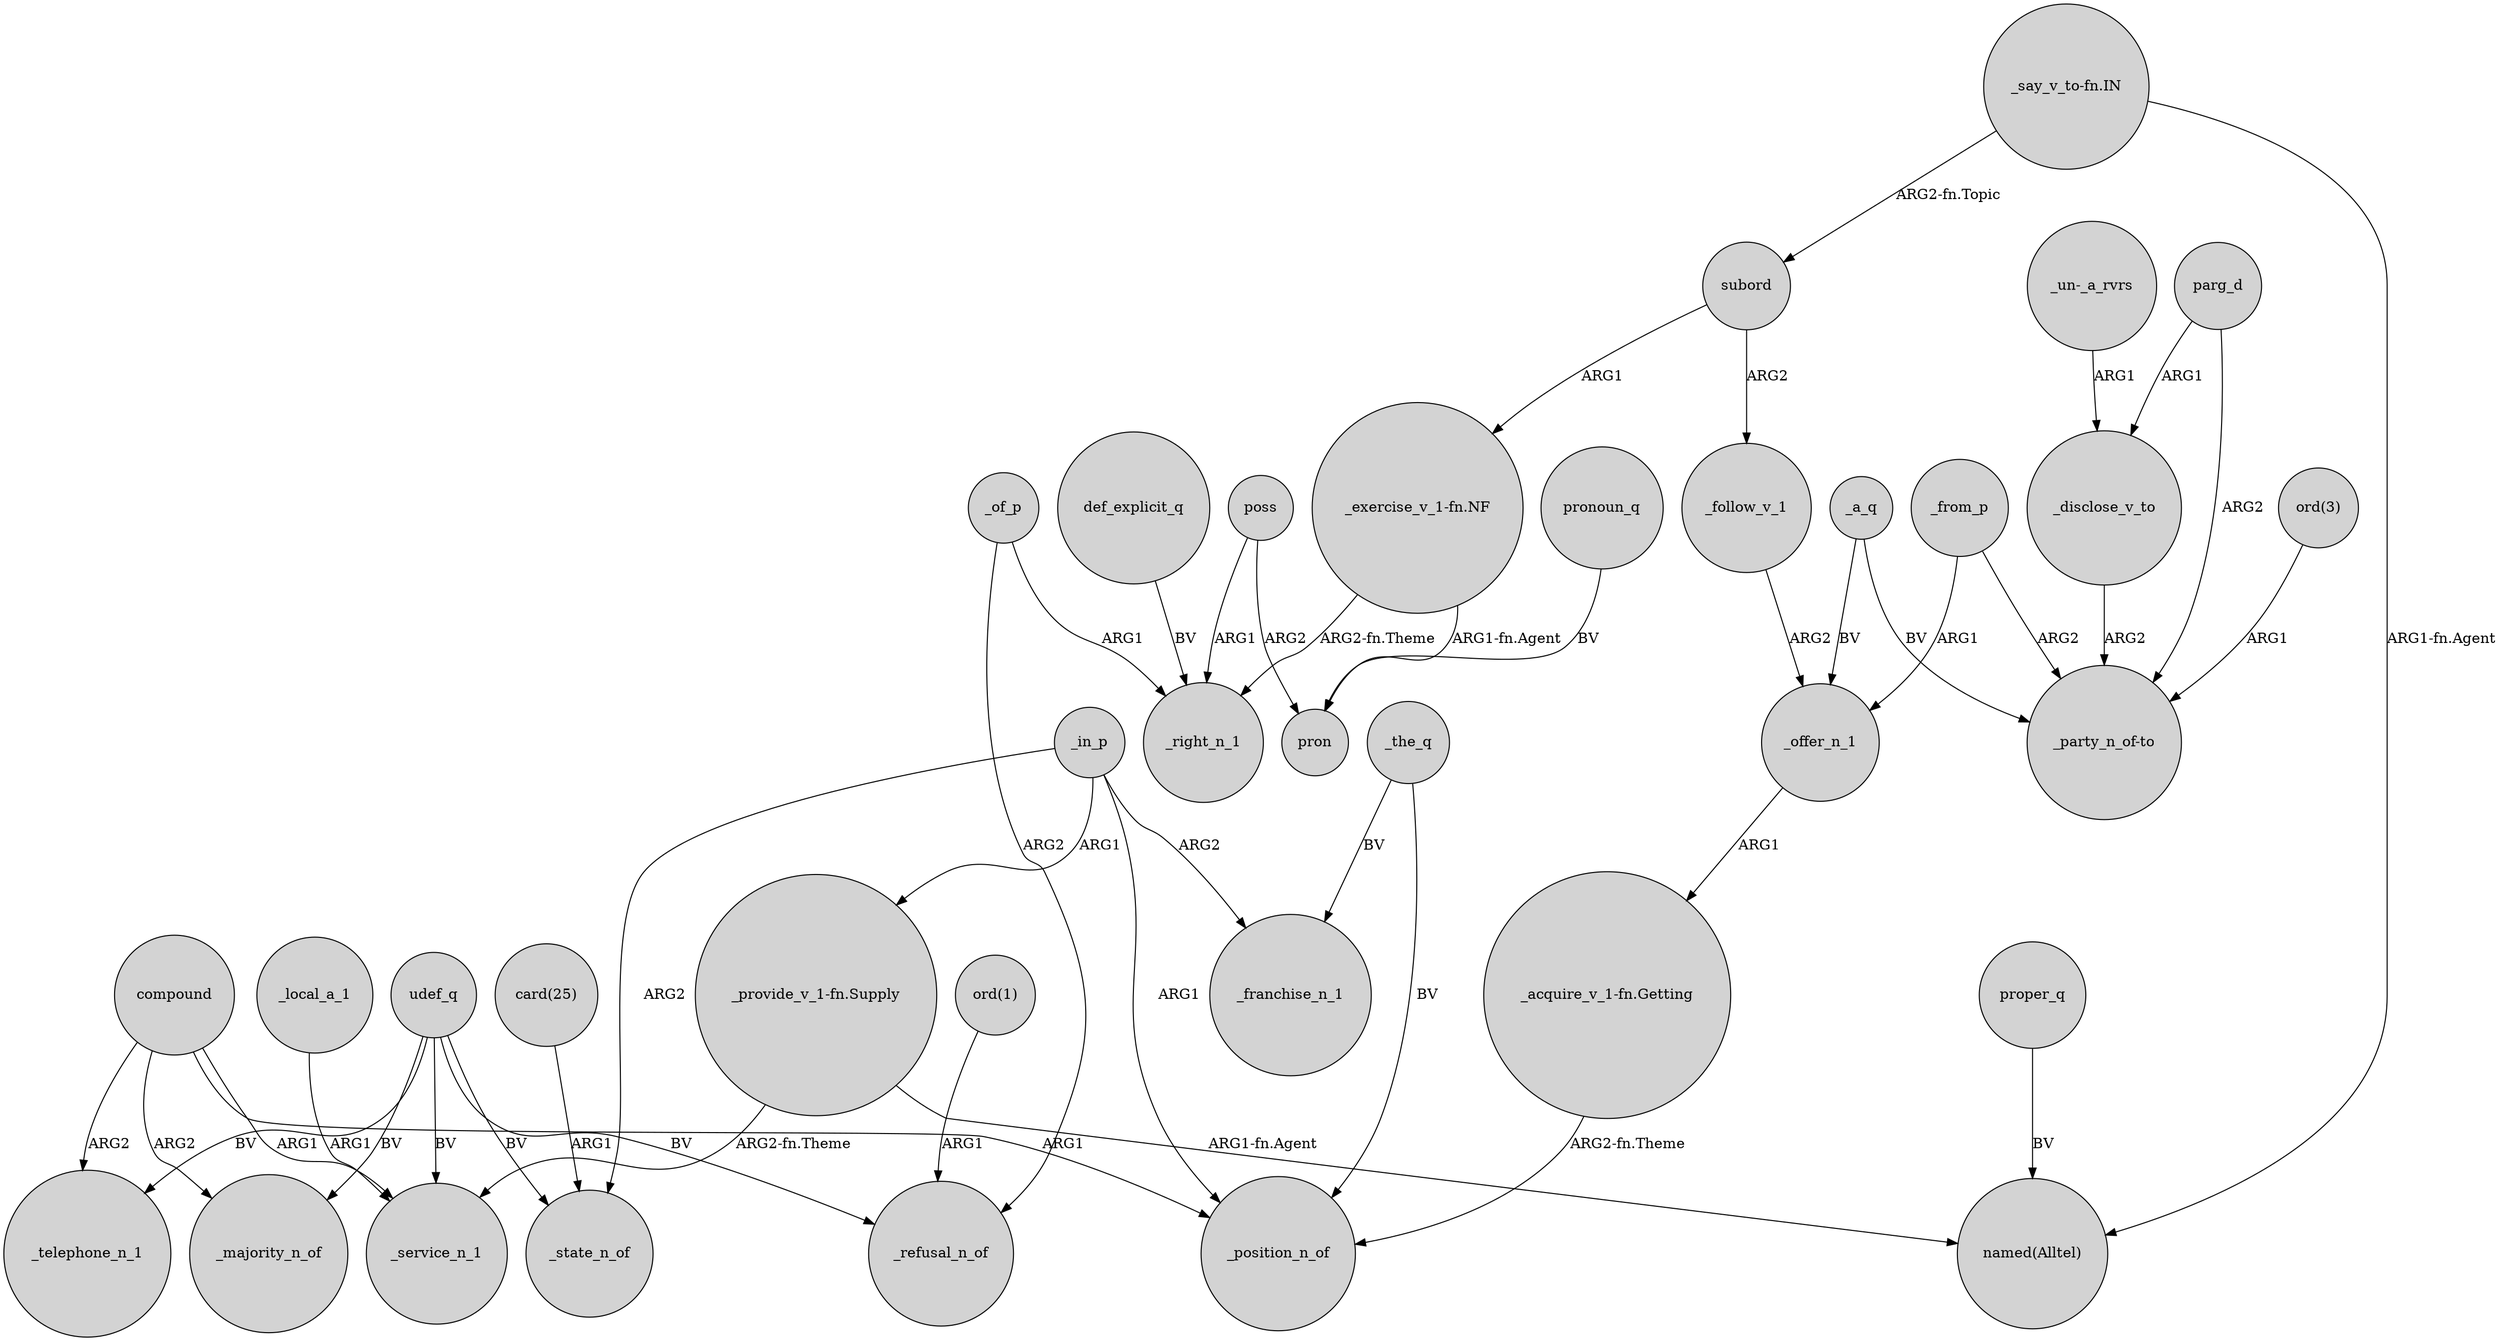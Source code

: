 digraph {
	node [shape=circle style=filled]
	_in_p -> "_provide_v_1-fn.Supply" [label=ARG1]
	"_provide_v_1-fn.Supply" -> _service_n_1 [label="ARG2-fn.Theme"]
	compound -> _telephone_n_1 [label=ARG2]
	poss -> pron [label=ARG2]
	subord -> "_exercise_v_1-fn.NF" [label=ARG1]
	"card(25)" -> _state_n_of [label=ARG1]
	udef_q -> _telephone_n_1 [label=BV]
	_a_q -> _offer_n_1 [label=BV]
	udef_q -> _state_n_of [label=BV]
	"ord(1)" -> _refusal_n_of [label=ARG1]
	_from_p -> _offer_n_1 [label=ARG1]
	_from_p -> "_party_n_of-to" [label=ARG2]
	"_acquire_v_1-fn.Getting" -> _position_n_of [label="ARG2-fn.Theme"]
	_follow_v_1 -> _offer_n_1 [label=ARG2]
	udef_q -> _refusal_n_of [label=BV]
	_the_q -> _position_n_of [label=BV]
	"_provide_v_1-fn.Supply" -> "named(Alltel)" [label="ARG1-fn.Agent"]
	subord -> _follow_v_1 [label=ARG2]
	"_exercise_v_1-fn.NF" -> _right_n_1 [label="ARG2-fn.Theme"]
	_in_p -> _state_n_of [label=ARG2]
	proper_q -> "named(Alltel)" [label=BV]
	_local_a_1 -> _service_n_1 [label=ARG1]
	udef_q -> _majority_n_of [label=BV]
	"_un-_a_rvrs" -> _disclose_v_to [label=ARG1]
	_a_q -> "_party_n_of-to" [label=BV]
	_disclose_v_to -> "_party_n_of-to" [label=ARG2]
	"_exercise_v_1-fn.NF" -> pron [label="ARG1-fn.Agent"]
	pronoun_q -> pron [label=BV]
	parg_d -> _disclose_v_to [label=ARG1]
	udef_q -> _service_n_1 [label=BV]
	"ord(3)" -> "_party_n_of-to" [label=ARG1]
	_in_p -> _franchise_n_1 [label=ARG2]
	compound -> _position_n_of [label=ARG1]
	_the_q -> _franchise_n_1 [label=BV]
	"_say_v_to-fn.IN" -> subord [label="ARG2-fn.Topic"]
	_offer_n_1 -> "_acquire_v_1-fn.Getting" [label=ARG1]
	"_say_v_to-fn.IN" -> "named(Alltel)" [label="ARG1-fn.Agent"]
	compound -> _majority_n_of [label=ARG2]
	_of_p -> _right_n_1 [label=ARG1]
	parg_d -> "_party_n_of-to" [label=ARG2]
	def_explicit_q -> _right_n_1 [label=BV]
	poss -> _right_n_1 [label=ARG1]
	_in_p -> _position_n_of [label=ARG1]
	_of_p -> _refusal_n_of [label=ARG2]
	compound -> _service_n_1 [label=ARG1]
}
